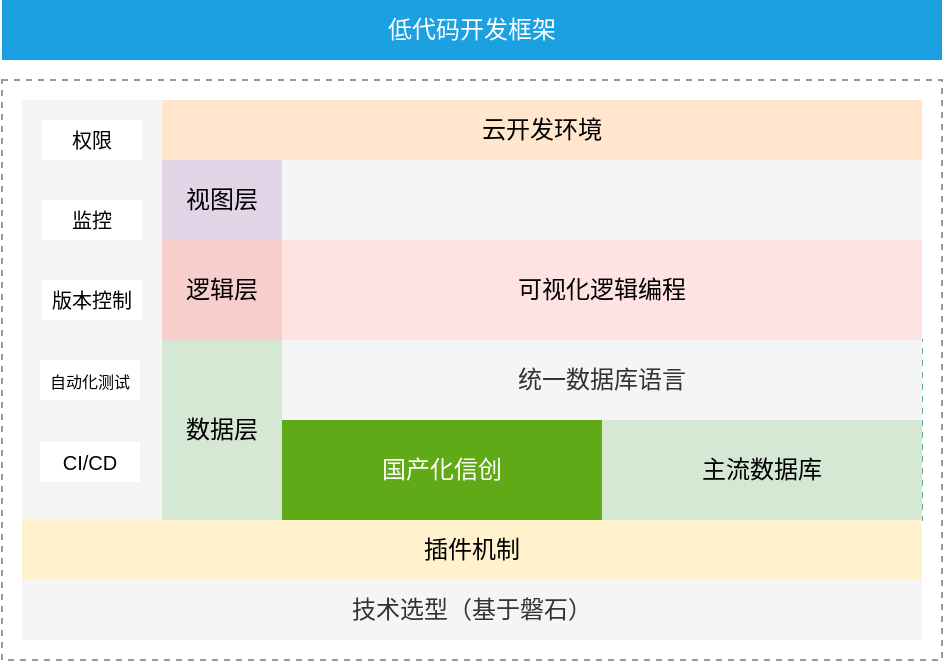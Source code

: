 <mxfile version="24.4.9" type="github">
  <diagram name="第 1 页" id="gqDG2Gp0E2L2Fy4fAPNA">
    <mxGraphModel dx="1195" dy="650" grid="1" gridSize="10" guides="1" tooltips="1" connect="1" arrows="1" fold="1" page="1" pageScale="1" pageWidth="827" pageHeight="1169" math="0" shadow="0">
      <root>
        <mxCell id="0" />
        <mxCell id="1" parent="0" />
        <mxCell id="n-UN5kBv7NDgD-M8J7q2-38" value="" style="rounded=0;whiteSpace=wrap;html=1;dashed=1;strokeColor=#67AB9F;fillColor=none;" vertex="1" parent="1">
          <mxGeometry x="250" y="370" width="380" height="90" as="geometry" />
        </mxCell>
        <mxCell id="n-UN5kBv7NDgD-M8J7q2-37" value="" style="rounded=0;whiteSpace=wrap;html=1;dashed=1;strokeColor=#999999;fillColor=none;" vertex="1" parent="1">
          <mxGeometry x="170" y="240" width="470" height="290" as="geometry" />
        </mxCell>
        <mxCell id="SDCCGMHogAq6qsjDlVBH-2" value="技术选型（基于磐石）" style="rounded=0;whiteSpace=wrap;html=1;fillColor=#f5f5f5;fontColor=#333333;strokeColor=none;" parent="1" vertex="1">
          <mxGeometry x="180" y="490" width="450" height="30" as="geometry" />
        </mxCell>
        <mxCell id="SDCCGMHogAq6qsjDlVBH-4" value="插件机制" style="rounded=0;whiteSpace=wrap;html=1;fillColor=#fff2cc;strokeColor=none;" parent="1" vertex="1">
          <mxGeometry x="180" y="460" width="450" height="30" as="geometry" />
        </mxCell>
        <mxCell id="SDCCGMHogAq6qsjDlVBH-6" value="低代码开发框架" style="rounded=0;whiteSpace=wrap;html=1;fillColor=#1ba1e2;strokeColor=none;fontColor=#ffffff;" parent="1" vertex="1">
          <mxGeometry x="170" y="200" width="470" height="30" as="geometry" />
        </mxCell>
        <mxCell id="n-UN5kBv7NDgD-M8J7q2-2" value="" style="rounded=0;whiteSpace=wrap;html=1;strokeColor=none;fillColor=#f5f5f5;fontColor=#333333;" vertex="1" parent="1">
          <mxGeometry x="180" y="250" width="70" height="210" as="geometry" />
        </mxCell>
        <mxCell id="n-UN5kBv7NDgD-M8J7q2-4" value="数据层" style="rounded=0;whiteSpace=wrap;html=1;fillColor=#d5e8d4;strokeColor=none;" vertex="1" parent="1">
          <mxGeometry x="250" y="370" width="60" height="90" as="geometry" />
        </mxCell>
        <mxCell id="n-UN5kBv7NDgD-M8J7q2-6" value="云开发环境" style="rounded=0;whiteSpace=wrap;html=1;fillColor=#ffe6cc;strokeColor=none;" vertex="1" parent="1">
          <mxGeometry x="250" y="250" width="380" height="30" as="geometry" />
        </mxCell>
        <mxCell id="SDCCGMHogAq6qsjDlVBH-20" value="&lt;font style=&quot;font-size: 10px;&quot;&gt;监控&lt;/font&gt;" style="rounded=0;whiteSpace=wrap;html=1;strokeColor=none;" parent="1" vertex="1">
          <mxGeometry x="190" y="300" width="50" height="20" as="geometry" />
        </mxCell>
        <mxCell id="SDCCGMHogAq6qsjDlVBH-21" value="&lt;font style=&quot;font-size: 10px;&quot;&gt;权限&lt;/font&gt;" style="rounded=0;whiteSpace=wrap;html=1;strokeColor=none;" parent="1" vertex="1">
          <mxGeometry x="190" y="260" width="50" height="20" as="geometry" />
        </mxCell>
        <mxCell id="n-UN5kBv7NDgD-M8J7q2-9" value="统一数据库语言" style="rounded=0;whiteSpace=wrap;html=1;fillColor=#f5f5f5;strokeColor=none;fontColor=#333333;" vertex="1" parent="1">
          <mxGeometry x="310" y="370" width="320" height="40" as="geometry" />
        </mxCell>
        <mxCell id="n-UN5kBv7NDgD-M8J7q2-11" value="国产化信创" style="rounded=0;whiteSpace=wrap;html=1;fillColor=#60a917;fontColor=#ffffff;strokeColor=none;" vertex="1" parent="1">
          <mxGeometry x="310" y="410" width="160" height="50" as="geometry" />
        </mxCell>
        <mxCell id="n-UN5kBv7NDgD-M8J7q2-19" value="&lt;font style=&quot;font-size: 10px;&quot;&gt;版本控制&lt;/font&gt;" style="rounded=0;whiteSpace=wrap;html=1;strokeColor=none;" vertex="1" parent="1">
          <mxGeometry x="190" y="340" width="50" height="20" as="geometry" />
        </mxCell>
        <mxCell id="n-UN5kBv7NDgD-M8J7q2-21" value="&lt;font style=&quot;font-size: 8px;&quot;&gt;自动化测试&lt;/font&gt;" style="rounded=0;whiteSpace=wrap;html=1;strokeColor=none;" vertex="1" parent="1">
          <mxGeometry x="189" y="380" width="50" height="20" as="geometry" />
        </mxCell>
        <mxCell id="n-UN5kBv7NDgD-M8J7q2-22" value="&lt;font style=&quot;font-size: 10px;&quot;&gt;CI/CD&lt;/font&gt;" style="rounded=0;whiteSpace=wrap;html=1;strokeColor=none;" vertex="1" parent="1">
          <mxGeometry x="189" y="421" width="50" height="20" as="geometry" />
        </mxCell>
        <mxCell id="n-UN5kBv7NDgD-M8J7q2-29" value="主流数据库" style="rounded=0;whiteSpace=wrap;html=1;fillColor=#d5e8d4;strokeColor=none;" vertex="1" parent="1">
          <mxGeometry x="470" y="410" width="160" height="50" as="geometry" />
        </mxCell>
        <mxCell id="n-UN5kBv7NDgD-M8J7q2-33" value="逻辑层" style="rounded=0;whiteSpace=wrap;html=1;fillColor=#f8cecc;strokeColor=none;" vertex="1" parent="1">
          <mxGeometry x="250" y="320" width="60" height="50" as="geometry" />
        </mxCell>
        <mxCell id="n-UN5kBv7NDgD-M8J7q2-34" value="视图层" style="rounded=0;whiteSpace=wrap;html=1;fillColor=#e1d5e7;strokeColor=none;" vertex="1" parent="1">
          <mxGeometry x="250" y="280" width="60" height="40" as="geometry" />
        </mxCell>
        <mxCell id="n-UN5kBv7NDgD-M8J7q2-40" value="" style="rounded=0;whiteSpace=wrap;html=1;fillColor=#f5f5f5;strokeColor=none;fontColor=#333333;" vertex="1" parent="1">
          <mxGeometry x="310" y="280" width="320" height="40" as="geometry" />
        </mxCell>
        <mxCell id="n-UN5kBv7NDgD-M8J7q2-41" value="可视化逻辑编程" style="rounded=0;whiteSpace=wrap;html=1;fillColor=#FFE3E3;strokeColor=none;" vertex="1" parent="1">
          <mxGeometry x="310" y="320" width="320" height="50" as="geometry" />
        </mxCell>
      </root>
    </mxGraphModel>
  </diagram>
</mxfile>

